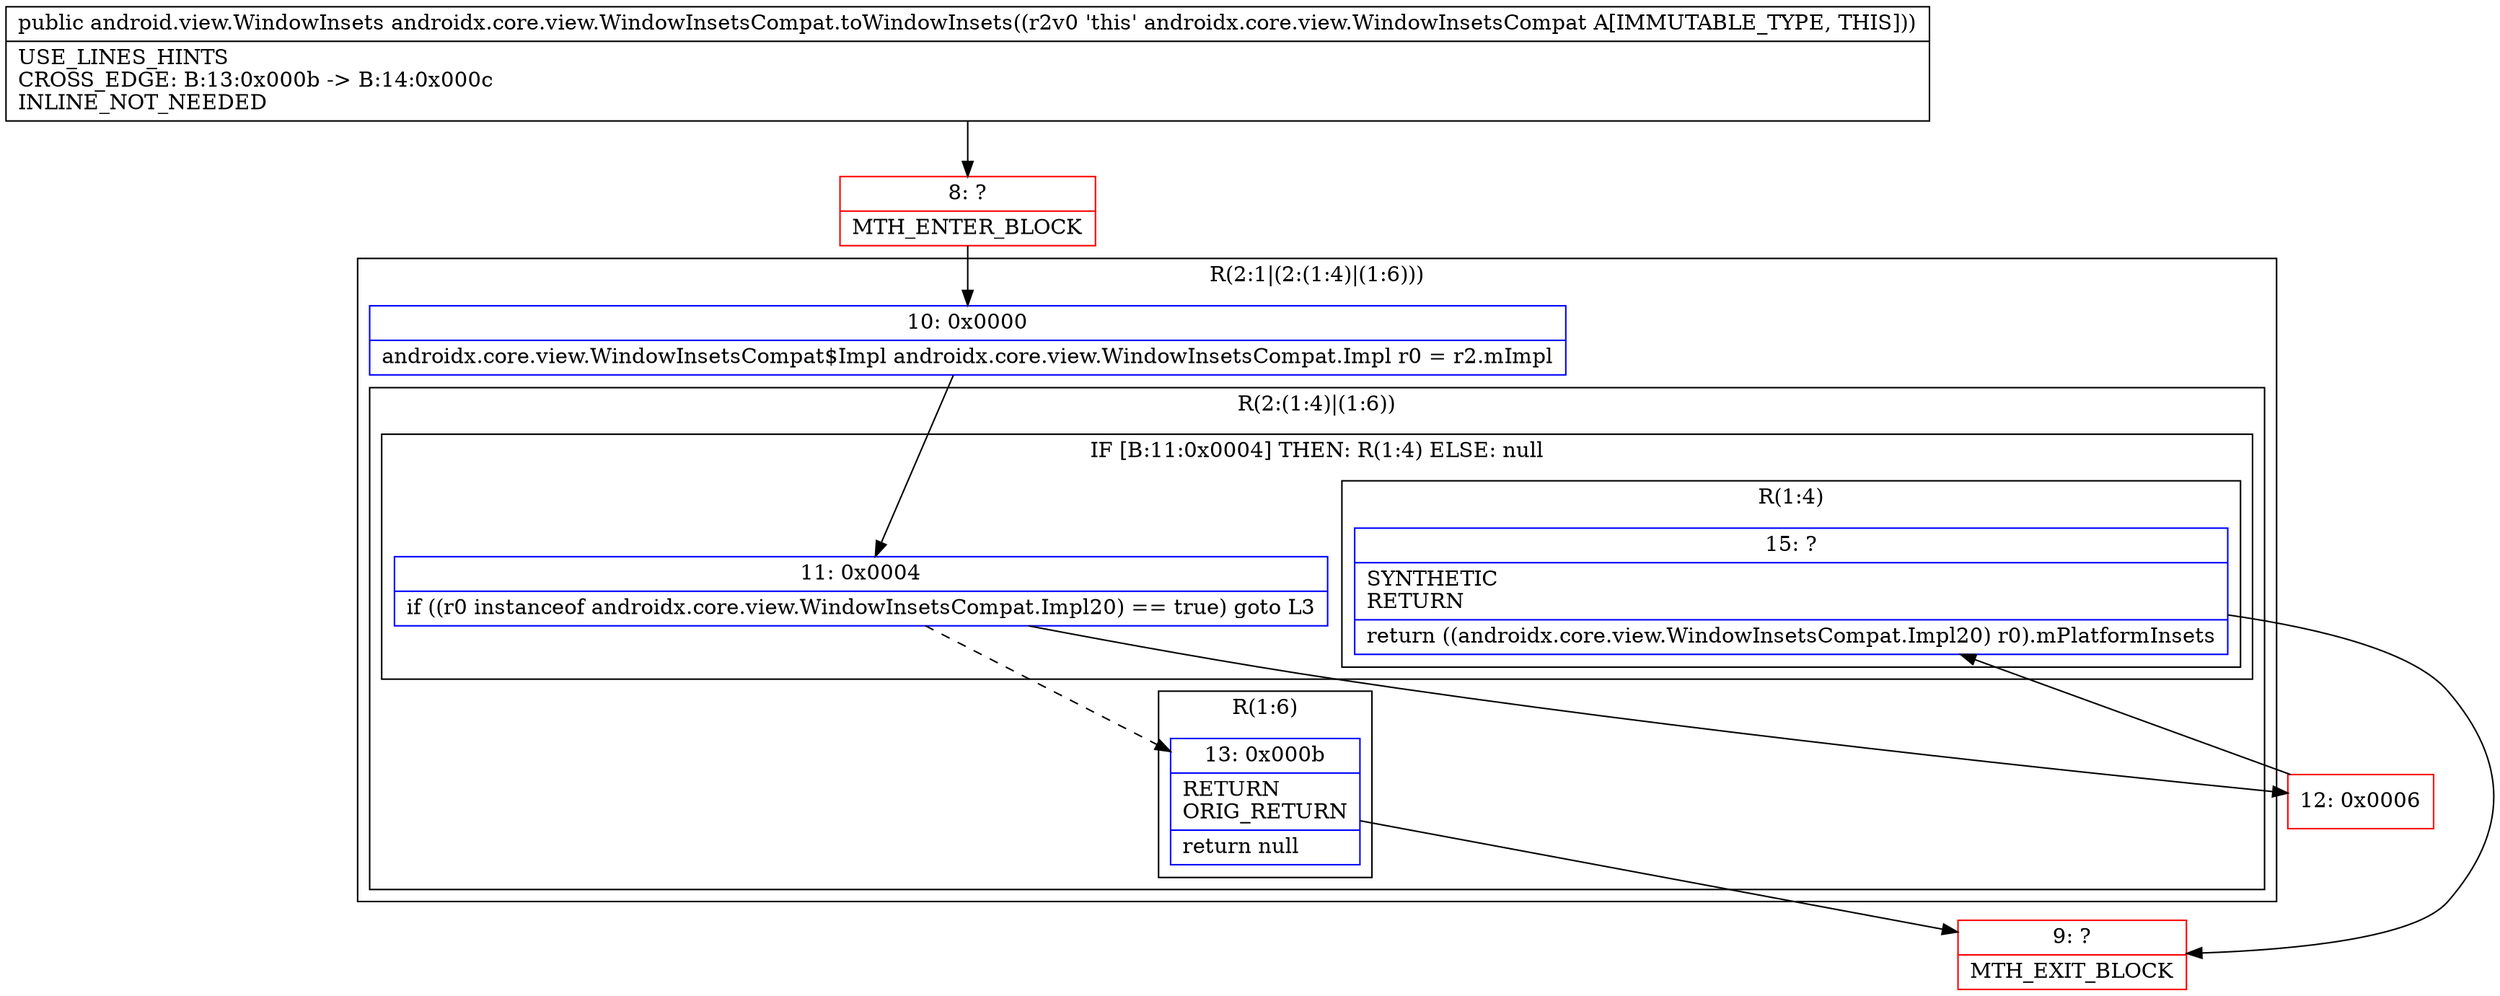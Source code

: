 digraph "CFG forandroidx.core.view.WindowInsetsCompat.toWindowInsets()Landroid\/view\/WindowInsets;" {
subgraph cluster_Region_2096590454 {
label = "R(2:1|(2:(1:4)|(1:6)))";
node [shape=record,color=blue];
Node_10 [shape=record,label="{10\:\ 0x0000|androidx.core.view.WindowInsetsCompat$Impl androidx.core.view.WindowInsetsCompat.Impl r0 = r2.mImpl\l}"];
subgraph cluster_Region_718016039 {
label = "R(2:(1:4)|(1:6))";
node [shape=record,color=blue];
subgraph cluster_IfRegion_1402727175 {
label = "IF [B:11:0x0004] THEN: R(1:4) ELSE: null";
node [shape=record,color=blue];
Node_11 [shape=record,label="{11\:\ 0x0004|if ((r0 instanceof androidx.core.view.WindowInsetsCompat.Impl20) == true) goto L3\l}"];
subgraph cluster_Region_1828753915 {
label = "R(1:4)";
node [shape=record,color=blue];
Node_15 [shape=record,label="{15\:\ ?|SYNTHETIC\lRETURN\l|return ((androidx.core.view.WindowInsetsCompat.Impl20) r0).mPlatformInsets\l}"];
}
}
subgraph cluster_Region_94562357 {
label = "R(1:6)";
node [shape=record,color=blue];
Node_13 [shape=record,label="{13\:\ 0x000b|RETURN\lORIG_RETURN\l|return null\l}"];
}
}
}
Node_8 [shape=record,color=red,label="{8\:\ ?|MTH_ENTER_BLOCK\l}"];
Node_12 [shape=record,color=red,label="{12\:\ 0x0006}"];
Node_9 [shape=record,color=red,label="{9\:\ ?|MTH_EXIT_BLOCK\l}"];
MethodNode[shape=record,label="{public android.view.WindowInsets androidx.core.view.WindowInsetsCompat.toWindowInsets((r2v0 'this' androidx.core.view.WindowInsetsCompat A[IMMUTABLE_TYPE, THIS]))  | USE_LINES_HINTS\lCROSS_EDGE: B:13:0x000b \-\> B:14:0x000c\lINLINE_NOT_NEEDED\l}"];
MethodNode -> Node_8;Node_10 -> Node_11;
Node_11 -> Node_12;
Node_11 -> Node_13[style=dashed];
Node_15 -> Node_9;
Node_13 -> Node_9;
Node_8 -> Node_10;
Node_12 -> Node_15;
}

